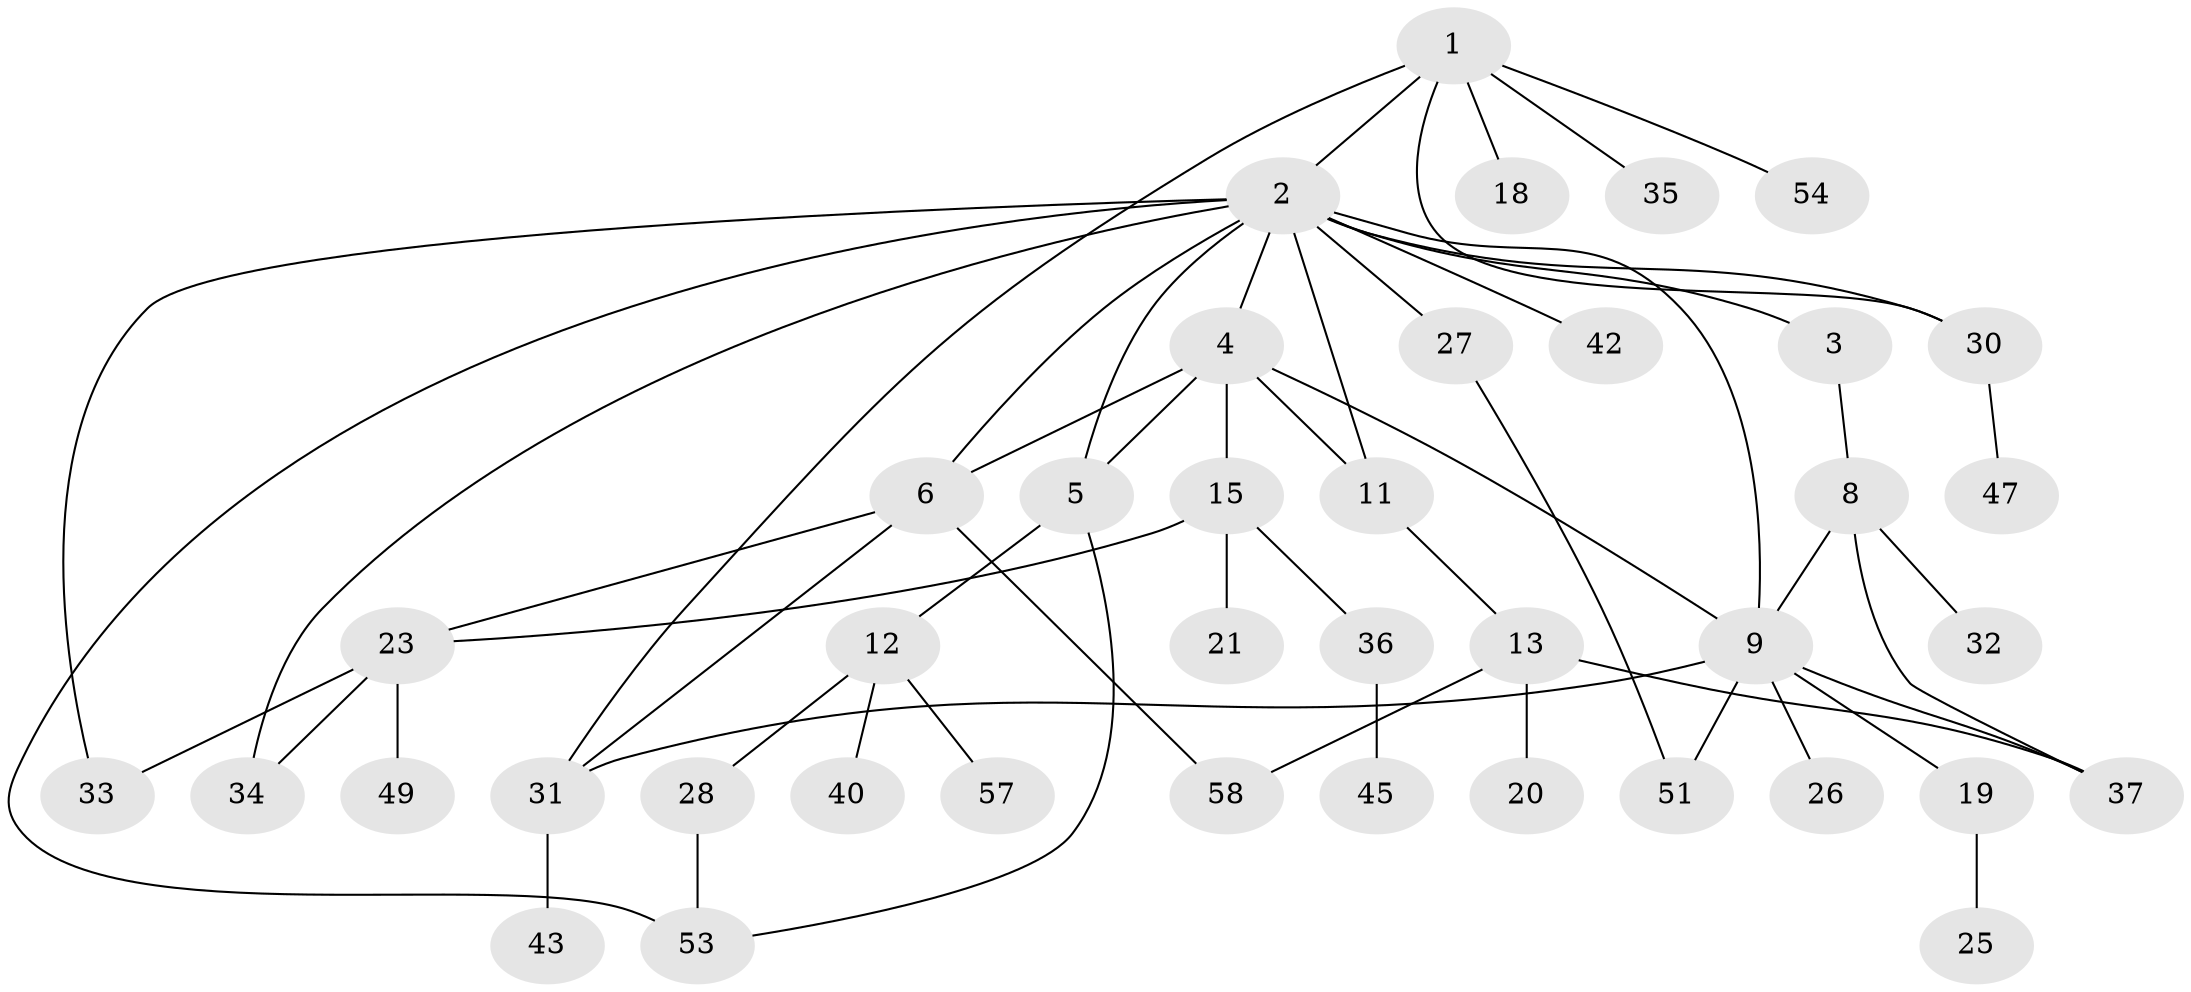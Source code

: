 // original degree distribution, {7: 0.034482758620689655, 8: 0.017241379310344827, 3: 0.15517241379310345, 5: 0.05172413793103448, 4: 0.13793103448275862, 6: 0.017241379310344827, 1: 0.3103448275862069, 2: 0.27586206896551724}
// Generated by graph-tools (version 1.1) at 2025/10/02/27/25 16:10:53]
// undirected, 40 vertices, 56 edges
graph export_dot {
graph [start="1"]
  node [color=gray90,style=filled];
  1 [super="+50"];
  2 [super="+29"];
  3 [super="+14"];
  4 [super="+7"];
  5 [super="+41"];
  6 [super="+22"];
  8 [super="+10"];
  9 [super="+48"];
  11;
  12 [super="+24"];
  13 [super="+17"];
  15 [super="+16"];
  18;
  19;
  20 [super="+39"];
  21;
  23 [super="+44"];
  25;
  26;
  27;
  28 [super="+38"];
  30 [super="+46"];
  31 [super="+56"];
  32;
  33;
  34;
  35;
  36;
  37;
  40;
  42 [super="+52"];
  43;
  45;
  47;
  49;
  51;
  53 [super="+55"];
  54;
  57;
  58;
  1 -- 2;
  1 -- 18;
  1 -- 35;
  1 -- 54;
  1 -- 30;
  1 -- 31;
  2 -- 3;
  2 -- 4;
  2 -- 5;
  2 -- 9;
  2 -- 27;
  2 -- 11;
  2 -- 33;
  2 -- 34;
  2 -- 53;
  2 -- 6;
  2 -- 42;
  2 -- 30;
  3 -- 8;
  4 -- 6;
  4 -- 15 [weight=2];
  4 -- 11;
  4 -- 9;
  4 -- 5;
  5 -- 12;
  5 -- 53;
  6 -- 58;
  6 -- 31;
  6 -- 23;
  8 -- 37 [weight=2];
  8 -- 32;
  8 -- 9;
  9 -- 19;
  9 -- 26;
  9 -- 37;
  9 -- 51;
  9 -- 31;
  11 -- 13;
  12 -- 28;
  12 -- 40;
  12 -- 57;
  13 -- 58;
  13 -- 37;
  13 -- 20;
  15 -- 23;
  15 -- 36;
  15 -- 21;
  19 -- 25;
  23 -- 34;
  23 -- 33;
  23 -- 49;
  27 -- 51;
  28 -- 53;
  30 -- 47;
  31 -- 43;
  36 -- 45;
}
